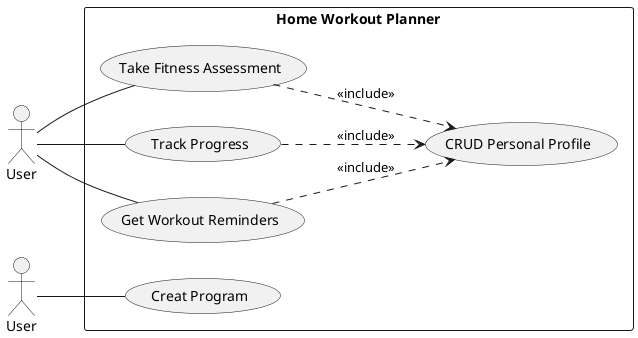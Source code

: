 @startuml home_workout_planner
left to right direction

actor User as user
actor User as admin

rectangle "Home Workout Planner" {
usecase "Creat Program" as UC1
usecase "Take Fitness Assessment" as UC2
usecase "Track Progress" as UC3
usecase "Get Workout Reminders" as UC4
usecase "CRUD Personal Profile" as UC5
}

admin -- UC1
user -- UC2
user -- UC3
user -- UC4
UC2 ..> UC5:<<include>>
UC3 ..> UC5:<<include>>
UC4 ..> UC5:<<include>>

@enduml
